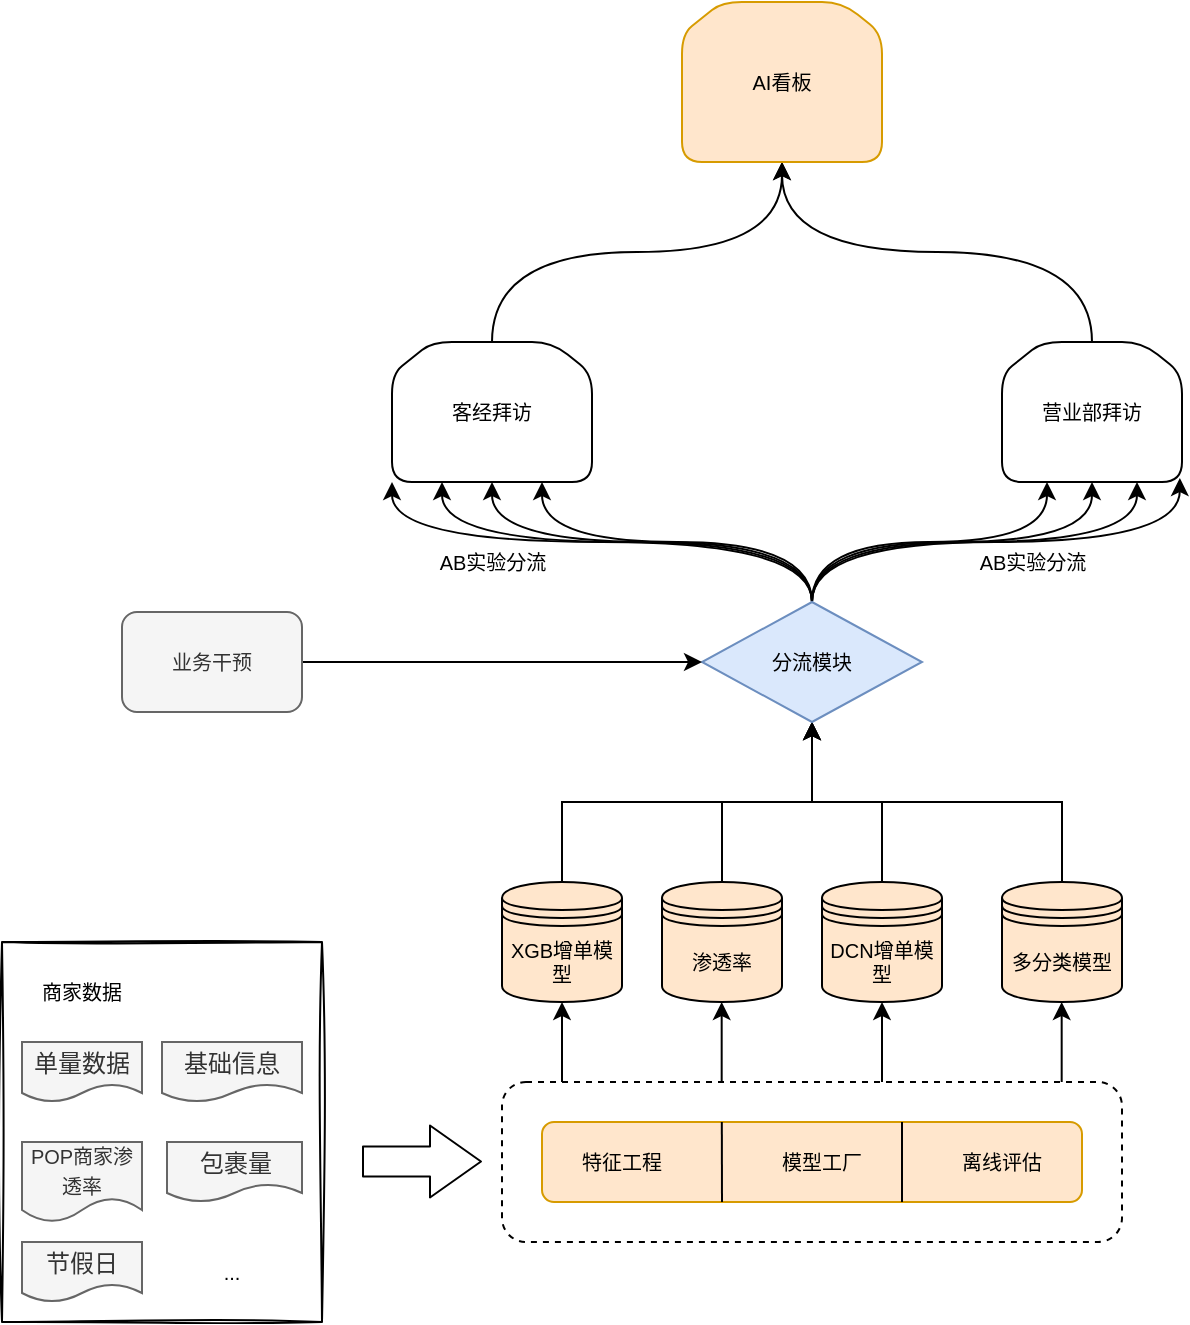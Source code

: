 <mxfile version="20.5.3" type="github">
  <diagram id="52ZfQKwokuSzP9mLPBsB" name="第 1 页">
    <mxGraphModel dx="1653" dy="2092" grid="1" gridSize="10" guides="1" tooltips="1" connect="1" arrows="1" fold="1" page="1" pageScale="1" pageWidth="827" pageHeight="1169" math="0" shadow="0">
      <root>
        <mxCell id="0" />
        <mxCell id="1" parent="0" />
        <mxCell id="xMCsqhvkA1r1QUdKSH9q-16" value="" style="group" vertex="1" connectable="0" parent="1">
          <mxGeometry x="80" y="380" width="160" height="190" as="geometry" />
        </mxCell>
        <mxCell id="xMCsqhvkA1r1QUdKSH9q-3" value="" style="rounded=0;whiteSpace=wrap;html=1;fillColor=none;sketch=1;" vertex="1" parent="xMCsqhvkA1r1QUdKSH9q-16">
          <mxGeometry width="160" height="190" as="geometry" />
        </mxCell>
        <mxCell id="xMCsqhvkA1r1QUdKSH9q-7" value="单量数据" style="shape=document;whiteSpace=wrap;html=1;boundedLbl=1;fillColor=#f5f5f5;fontColor=#333333;strokeColor=#666666;" vertex="1" parent="xMCsqhvkA1r1QUdKSH9q-16">
          <mxGeometry x="10" y="50" width="60" height="30" as="geometry" />
        </mxCell>
        <mxCell id="xMCsqhvkA1r1QUdKSH9q-8" value="&lt;font style=&quot;font-size: 10px;&quot;&gt;POP商家渗透率&lt;/font&gt;" style="shape=document;whiteSpace=wrap;html=1;boundedLbl=1;fillColor=#f5f5f5;fontColor=#333333;strokeColor=#666666;" vertex="1" parent="xMCsqhvkA1r1QUdKSH9q-16">
          <mxGeometry x="10" y="100" width="60" height="40" as="geometry" />
        </mxCell>
        <mxCell id="xMCsqhvkA1r1QUdKSH9q-9" value="基础信息" style="shape=document;whiteSpace=wrap;html=1;boundedLbl=1;fillColor=#f5f5f5;fontColor=#333333;strokeColor=#666666;" vertex="1" parent="xMCsqhvkA1r1QUdKSH9q-16">
          <mxGeometry x="80" y="50" width="70" height="30" as="geometry" />
        </mxCell>
        <mxCell id="xMCsqhvkA1r1QUdKSH9q-12" value="节假日" style="shape=document;whiteSpace=wrap;html=1;boundedLbl=1;fillColor=#f5f5f5;fontColor=#333333;strokeColor=#666666;" vertex="1" parent="xMCsqhvkA1r1QUdKSH9q-16">
          <mxGeometry x="10" y="150" width="60" height="30" as="geometry" />
        </mxCell>
        <mxCell id="xMCsqhvkA1r1QUdKSH9q-13" value="包裹量" style="shape=document;whiteSpace=wrap;html=1;boundedLbl=1;fillColor=#f5f5f5;fontColor=#333333;strokeColor=#666666;" vertex="1" parent="xMCsqhvkA1r1QUdKSH9q-16">
          <mxGeometry x="82.5" y="100" width="67.5" height="30" as="geometry" />
        </mxCell>
        <mxCell id="xMCsqhvkA1r1QUdKSH9q-14" value="..." style="text;html=1;strokeColor=none;fillColor=none;align=center;verticalAlign=middle;whiteSpace=wrap;rounded=0;sketch=1;fontSize=10;" vertex="1" parent="xMCsqhvkA1r1QUdKSH9q-16">
          <mxGeometry x="85" y="150" width="60" height="30" as="geometry" />
        </mxCell>
        <mxCell id="xMCsqhvkA1r1QUdKSH9q-15" value="商家数据" style="text;html=1;strokeColor=none;fillColor=none;align=center;verticalAlign=middle;whiteSpace=wrap;rounded=0;sketch=1;fontSize=10;" vertex="1" parent="xMCsqhvkA1r1QUdKSH9q-16">
          <mxGeometry x="10" y="10" width="60" height="30" as="geometry" />
        </mxCell>
        <mxCell id="xMCsqhvkA1r1QUdKSH9q-17" value="" style="rounded=1;whiteSpace=wrap;html=1;sketch=0;fontSize=10;fillColor=none;dashed=1;" vertex="1" parent="1">
          <mxGeometry x="330" y="450" width="310" height="80" as="geometry" />
        </mxCell>
        <mxCell id="xMCsqhvkA1r1QUdKSH9q-18" value="" style="rounded=1;whiteSpace=wrap;html=1;sketch=0;fontSize=10;fillColor=#ffe6cc;strokeColor=#d79b00;" vertex="1" parent="1">
          <mxGeometry x="350" y="470" width="270" height="40" as="geometry" />
        </mxCell>
        <mxCell id="xMCsqhvkA1r1QUdKSH9q-20" value="" style="endArrow=none;html=1;rounded=0;fontSize=10;entryX=0.333;entryY=0;entryDx=0;entryDy=0;entryPerimeter=0;" edge="1" parent="1" target="xMCsqhvkA1r1QUdKSH9q-18">
          <mxGeometry width="50" height="50" relative="1" as="geometry">
            <mxPoint x="440" y="510" as="sourcePoint" />
            <mxPoint x="420" y="330" as="targetPoint" />
          </mxGeometry>
        </mxCell>
        <mxCell id="xMCsqhvkA1r1QUdKSH9q-21" value="" style="endArrow=none;html=1;rounded=0;fontSize=10;entryX=0.25;entryY=0;entryDx=0;entryDy=0;exitX=0.25;exitY=1;exitDx=0;exitDy=0;" edge="1" parent="1">
          <mxGeometry width="50" height="50" relative="1" as="geometry">
            <mxPoint x="530" y="510" as="sourcePoint" />
            <mxPoint x="530" y="470" as="targetPoint" />
          </mxGeometry>
        </mxCell>
        <mxCell id="xMCsqhvkA1r1QUdKSH9q-22" value="特征工程" style="text;html=1;strokeColor=none;fillColor=none;align=center;verticalAlign=middle;whiteSpace=wrap;rounded=0;dashed=1;sketch=0;fontSize=10;" vertex="1" parent="1">
          <mxGeometry x="360" y="475" width="60" height="30" as="geometry" />
        </mxCell>
        <mxCell id="xMCsqhvkA1r1QUdKSH9q-23" value="模型工厂" style="text;html=1;strokeColor=none;fillColor=none;align=center;verticalAlign=middle;whiteSpace=wrap;rounded=0;dashed=1;sketch=0;fontSize=10;" vertex="1" parent="1">
          <mxGeometry x="460" y="475" width="60" height="30" as="geometry" />
        </mxCell>
        <mxCell id="xMCsqhvkA1r1QUdKSH9q-24" value="离线评估" style="text;html=1;strokeColor=none;fillColor=none;align=center;verticalAlign=middle;whiteSpace=wrap;rounded=0;dashed=1;sketch=0;fontSize=10;" vertex="1" parent="1">
          <mxGeometry x="550" y="475" width="60" height="30" as="geometry" />
        </mxCell>
        <mxCell id="xMCsqhvkA1r1QUdKSH9q-43" style="edgeStyle=orthogonalEdgeStyle;rounded=0;orthogonalLoop=1;jettySize=auto;html=1;exitX=0.5;exitY=0;exitDx=0;exitDy=0;entryX=0.5;entryY=1;entryDx=0;entryDy=0;fontSize=10;" edge="1" parent="1" source="xMCsqhvkA1r1QUdKSH9q-26" target="xMCsqhvkA1r1QUdKSH9q-30">
          <mxGeometry relative="1" as="geometry" />
        </mxCell>
        <mxCell id="xMCsqhvkA1r1QUdKSH9q-26" value="XGB增单模型" style="shape=datastore;whiteSpace=wrap;html=1;rounded=0;sketch=0;fontSize=10;fillColor=#ffe6cc;strokeColor=#000000;" vertex="1" parent="1">
          <mxGeometry x="330" y="350" width="60" height="60" as="geometry" />
        </mxCell>
        <mxCell id="xMCsqhvkA1r1QUdKSH9q-44" style="edgeStyle=orthogonalEdgeStyle;rounded=0;orthogonalLoop=1;jettySize=auto;html=1;exitX=0.5;exitY=0;exitDx=0;exitDy=0;fontSize=10;entryX=0.5;entryY=1;entryDx=0;entryDy=0;" edge="1" parent="1" source="xMCsqhvkA1r1QUdKSH9q-27" target="xMCsqhvkA1r1QUdKSH9q-30">
          <mxGeometry relative="1" as="geometry">
            <mxPoint x="480" y="270" as="targetPoint" />
          </mxGeometry>
        </mxCell>
        <mxCell id="xMCsqhvkA1r1QUdKSH9q-27" value="渗透率" style="shape=datastore;whiteSpace=wrap;html=1;rounded=0;sketch=0;fontSize=10;fillColor=#ffe6cc;strokeColor=#000000;" vertex="1" parent="1">
          <mxGeometry x="410" y="350" width="60" height="60" as="geometry" />
        </mxCell>
        <mxCell id="xMCsqhvkA1r1QUdKSH9q-45" style="edgeStyle=orthogonalEdgeStyle;rounded=0;orthogonalLoop=1;jettySize=auto;html=1;exitX=0.5;exitY=0;exitDx=0;exitDy=0;entryX=0.5;entryY=1;entryDx=0;entryDy=0;fontSize=10;" edge="1" parent="1" source="xMCsqhvkA1r1QUdKSH9q-28" target="xMCsqhvkA1r1QUdKSH9q-30">
          <mxGeometry relative="1" as="geometry" />
        </mxCell>
        <mxCell id="xMCsqhvkA1r1QUdKSH9q-28" value="DCN增单模型" style="shape=datastore;whiteSpace=wrap;html=1;rounded=0;sketch=0;fontSize=10;fillColor=#ffe6cc;strokeColor=#000000;" vertex="1" parent="1">
          <mxGeometry x="490" y="350" width="60" height="60" as="geometry" />
        </mxCell>
        <mxCell id="xMCsqhvkA1r1QUdKSH9q-46" style="edgeStyle=orthogonalEdgeStyle;rounded=0;orthogonalLoop=1;jettySize=auto;html=1;exitX=0.5;exitY=0;exitDx=0;exitDy=0;entryX=0.5;entryY=1;entryDx=0;entryDy=0;fontSize=10;" edge="1" parent="1" source="xMCsqhvkA1r1QUdKSH9q-29" target="xMCsqhvkA1r1QUdKSH9q-30">
          <mxGeometry relative="1" as="geometry" />
        </mxCell>
        <mxCell id="xMCsqhvkA1r1QUdKSH9q-29" value="多分类模型" style="shape=datastore;whiteSpace=wrap;html=1;rounded=0;sketch=0;fontSize=10;fillColor=#ffe6cc;strokeColor=#000000;" vertex="1" parent="1">
          <mxGeometry x="580" y="350" width="60" height="60" as="geometry" />
        </mxCell>
        <mxCell id="xMCsqhvkA1r1QUdKSH9q-47" style="edgeStyle=orthogonalEdgeStyle;rounded=0;orthogonalLoop=1;jettySize=auto;html=1;exitX=0.5;exitY=0;exitDx=0;exitDy=0;entryX=0.25;entryY=1;entryDx=0;entryDy=0;fontSize=10;curved=1;" edge="1" parent="1" source="xMCsqhvkA1r1QUdKSH9q-30" target="xMCsqhvkA1r1QUdKSH9q-40">
          <mxGeometry relative="1" as="geometry" />
        </mxCell>
        <mxCell id="xMCsqhvkA1r1QUdKSH9q-48" style="edgeStyle=orthogonalEdgeStyle;curved=1;rounded=0;orthogonalLoop=1;jettySize=auto;html=1;exitX=0.5;exitY=0;exitDx=0;exitDy=0;entryX=0.5;entryY=1;entryDx=0;entryDy=0;fontSize=10;" edge="1" parent="1" source="xMCsqhvkA1r1QUdKSH9q-30" target="xMCsqhvkA1r1QUdKSH9q-40">
          <mxGeometry relative="1" as="geometry" />
        </mxCell>
        <mxCell id="xMCsqhvkA1r1QUdKSH9q-49" style="edgeStyle=orthogonalEdgeStyle;curved=1;rounded=0;orthogonalLoop=1;jettySize=auto;html=1;exitX=0.5;exitY=0;exitDx=0;exitDy=0;entryX=0.75;entryY=1;entryDx=0;entryDy=0;fontSize=10;" edge="1" parent="1" source="xMCsqhvkA1r1QUdKSH9q-30" target="xMCsqhvkA1r1QUdKSH9q-40">
          <mxGeometry relative="1" as="geometry" />
        </mxCell>
        <mxCell id="xMCsqhvkA1r1QUdKSH9q-50" style="edgeStyle=orthogonalEdgeStyle;curved=1;rounded=0;orthogonalLoop=1;jettySize=auto;html=1;exitX=0.5;exitY=0;exitDx=0;exitDy=0;fontSize=10;entryX=0;entryY=1;entryDx=0;entryDy=0;" edge="1" parent="1" source="xMCsqhvkA1r1QUdKSH9q-30" target="xMCsqhvkA1r1QUdKSH9q-40">
          <mxGeometry relative="1" as="geometry">
            <mxPoint x="260" y="200" as="targetPoint" />
          </mxGeometry>
        </mxCell>
        <mxCell id="xMCsqhvkA1r1QUdKSH9q-51" style="edgeStyle=orthogonalEdgeStyle;curved=1;rounded=0;orthogonalLoop=1;jettySize=auto;html=1;exitX=0.5;exitY=0;exitDx=0;exitDy=0;entryX=0.25;entryY=1;entryDx=0;entryDy=0;fontSize=10;" edge="1" parent="1" source="xMCsqhvkA1r1QUdKSH9q-30" target="xMCsqhvkA1r1QUdKSH9q-41">
          <mxGeometry relative="1" as="geometry" />
        </mxCell>
        <mxCell id="xMCsqhvkA1r1QUdKSH9q-52" style="edgeStyle=orthogonalEdgeStyle;curved=1;rounded=0;orthogonalLoop=1;jettySize=auto;html=1;exitX=0.5;exitY=0;exitDx=0;exitDy=0;entryX=0.5;entryY=1;entryDx=0;entryDy=0;fontSize=10;" edge="1" parent="1" source="xMCsqhvkA1r1QUdKSH9q-30" target="xMCsqhvkA1r1QUdKSH9q-41">
          <mxGeometry relative="1" as="geometry" />
        </mxCell>
        <mxCell id="xMCsqhvkA1r1QUdKSH9q-53" style="edgeStyle=orthogonalEdgeStyle;curved=1;rounded=0;orthogonalLoop=1;jettySize=auto;html=1;exitX=0.5;exitY=0;exitDx=0;exitDy=0;entryX=0.75;entryY=1;entryDx=0;entryDy=0;fontSize=10;" edge="1" parent="1" source="xMCsqhvkA1r1QUdKSH9q-30" target="xMCsqhvkA1r1QUdKSH9q-41">
          <mxGeometry relative="1" as="geometry" />
        </mxCell>
        <mxCell id="xMCsqhvkA1r1QUdKSH9q-54" style="edgeStyle=orthogonalEdgeStyle;curved=1;rounded=0;orthogonalLoop=1;jettySize=auto;html=1;exitX=0.5;exitY=0;exitDx=0;exitDy=0;entryX=0.988;entryY=0.972;entryDx=0;entryDy=0;entryPerimeter=0;fontSize=10;" edge="1" parent="1" source="xMCsqhvkA1r1QUdKSH9q-30" target="xMCsqhvkA1r1QUdKSH9q-41">
          <mxGeometry relative="1" as="geometry" />
        </mxCell>
        <mxCell id="xMCsqhvkA1r1QUdKSH9q-30" value="分流模块" style="rhombus;whiteSpace=wrap;html=1;rounded=0;sketch=0;fontSize=10;fillColor=#dae8fc;strokeColor=#6c8ebf;" vertex="1" parent="1">
          <mxGeometry x="430" y="210" width="110" height="60" as="geometry" />
        </mxCell>
        <mxCell id="xMCsqhvkA1r1QUdKSH9q-55" style="edgeStyle=orthogonalEdgeStyle;curved=1;rounded=0;orthogonalLoop=1;jettySize=auto;html=1;exitX=0.5;exitY=0;exitDx=0;exitDy=0;fontSize=10;" edge="1" parent="1" source="xMCsqhvkA1r1QUdKSH9q-40" target="xMCsqhvkA1r1QUdKSH9q-42">
          <mxGeometry relative="1" as="geometry" />
        </mxCell>
        <mxCell id="xMCsqhvkA1r1QUdKSH9q-40" value="客经拜访" style="shape=loopLimit;whiteSpace=wrap;html=1;rounded=1;sketch=0;fontSize=10;" vertex="1" parent="1">
          <mxGeometry x="275" y="80" width="100" height="70" as="geometry" />
        </mxCell>
        <mxCell id="xMCsqhvkA1r1QUdKSH9q-56" style="edgeStyle=orthogonalEdgeStyle;curved=1;rounded=0;orthogonalLoop=1;jettySize=auto;html=1;exitX=0.5;exitY=0;exitDx=0;exitDy=0;entryX=0.5;entryY=1;entryDx=0;entryDy=0;fontSize=10;" edge="1" parent="1" source="xMCsqhvkA1r1QUdKSH9q-41" target="xMCsqhvkA1r1QUdKSH9q-42">
          <mxGeometry relative="1" as="geometry" />
        </mxCell>
        <mxCell id="xMCsqhvkA1r1QUdKSH9q-41" value="营业部拜访" style="shape=loopLimit;whiteSpace=wrap;html=1;rounded=1;sketch=0;fontSize=10;fillColor=none;" vertex="1" parent="1">
          <mxGeometry x="580" y="80" width="90" height="70" as="geometry" />
        </mxCell>
        <mxCell id="xMCsqhvkA1r1QUdKSH9q-42" value="AI看板" style="shape=loopLimit;whiteSpace=wrap;html=1;rounded=1;sketch=0;fontSize=10;fillColor=#ffe6cc;strokeColor=#d79b00;" vertex="1" parent="1">
          <mxGeometry x="420" y="-90" width="100" height="80" as="geometry" />
        </mxCell>
        <mxCell id="xMCsqhvkA1r1QUdKSH9q-60" value="" style="endArrow=classic;html=1;sketch=0;fontSize=10;entryX=0.5;entryY=1;entryDx=0;entryDy=0;" edge="1" parent="1" target="xMCsqhvkA1r1QUdKSH9q-26">
          <mxGeometry width="50" height="50" relative="1" as="geometry">
            <mxPoint x="360" y="450" as="sourcePoint" />
            <mxPoint x="330" y="340" as="targetPoint" />
          </mxGeometry>
        </mxCell>
        <mxCell id="xMCsqhvkA1r1QUdKSH9q-61" value="" style="endArrow=classic;html=1;sketch=0;fontSize=10;entryX=0.5;entryY=1;entryDx=0;entryDy=0;" edge="1" parent="1">
          <mxGeometry width="50" height="50" relative="1" as="geometry">
            <mxPoint x="439.84" y="450" as="sourcePoint" />
            <mxPoint x="439.84" y="410" as="targetPoint" />
          </mxGeometry>
        </mxCell>
        <mxCell id="xMCsqhvkA1r1QUdKSH9q-62" value="" style="endArrow=classic;html=1;sketch=0;fontSize=10;entryX=0.5;entryY=1;entryDx=0;entryDy=0;" edge="1" parent="1">
          <mxGeometry width="50" height="50" relative="1" as="geometry">
            <mxPoint x="520.0" y="450" as="sourcePoint" />
            <mxPoint x="520.0" y="410" as="targetPoint" />
          </mxGeometry>
        </mxCell>
        <mxCell id="xMCsqhvkA1r1QUdKSH9q-63" value="" style="endArrow=classic;html=1;sketch=0;fontSize=10;entryX=0.5;entryY=1;entryDx=0;entryDy=0;" edge="1" parent="1">
          <mxGeometry width="50" height="50" relative="1" as="geometry">
            <mxPoint x="609.84" y="450" as="sourcePoint" />
            <mxPoint x="609.84" y="410" as="targetPoint" />
          </mxGeometry>
        </mxCell>
        <mxCell id="xMCsqhvkA1r1QUdKSH9q-64" value="" style="shape=flexArrow;endArrow=classic;html=1;sketch=0;fontSize=10;width=15;endSize=8.167;" edge="1" parent="1">
          <mxGeometry width="50" height="50" relative="1" as="geometry">
            <mxPoint x="260" y="489.75" as="sourcePoint" />
            <mxPoint x="320" y="489.75" as="targetPoint" />
          </mxGeometry>
        </mxCell>
        <mxCell id="xMCsqhvkA1r1QUdKSH9q-65" value="AB实验分流" style="text;html=1;align=center;verticalAlign=middle;resizable=0;points=[];autosize=1;strokeColor=none;fillColor=none;fontSize=10;" vertex="1" parent="1">
          <mxGeometry x="280" y="175" width="90" height="30" as="geometry" />
        </mxCell>
        <mxCell id="xMCsqhvkA1r1QUdKSH9q-66" value="AB实验分流" style="text;html=1;align=center;verticalAlign=middle;resizable=0;points=[];autosize=1;strokeColor=none;fillColor=none;fontSize=10;" vertex="1" parent="1">
          <mxGeometry x="550" y="175" width="90" height="30" as="geometry" />
        </mxCell>
        <mxCell id="xMCsqhvkA1r1QUdKSH9q-68" style="edgeStyle=none;sketch=0;orthogonalLoop=1;jettySize=auto;html=1;exitX=1;exitY=0.5;exitDx=0;exitDy=0;entryX=0;entryY=0.5;entryDx=0;entryDy=0;fontSize=10;" edge="1" parent="1" source="xMCsqhvkA1r1QUdKSH9q-67" target="xMCsqhvkA1r1QUdKSH9q-30">
          <mxGeometry relative="1" as="geometry" />
        </mxCell>
        <mxCell id="xMCsqhvkA1r1QUdKSH9q-67" value="业务干预" style="rounded=1;whiteSpace=wrap;html=1;sketch=0;fontSize=10;fillColor=#f5f5f5;strokeColor=#666666;fontColor=#333333;" vertex="1" parent="1">
          <mxGeometry x="140" y="215" width="90" height="50" as="geometry" />
        </mxCell>
      </root>
    </mxGraphModel>
  </diagram>
</mxfile>
